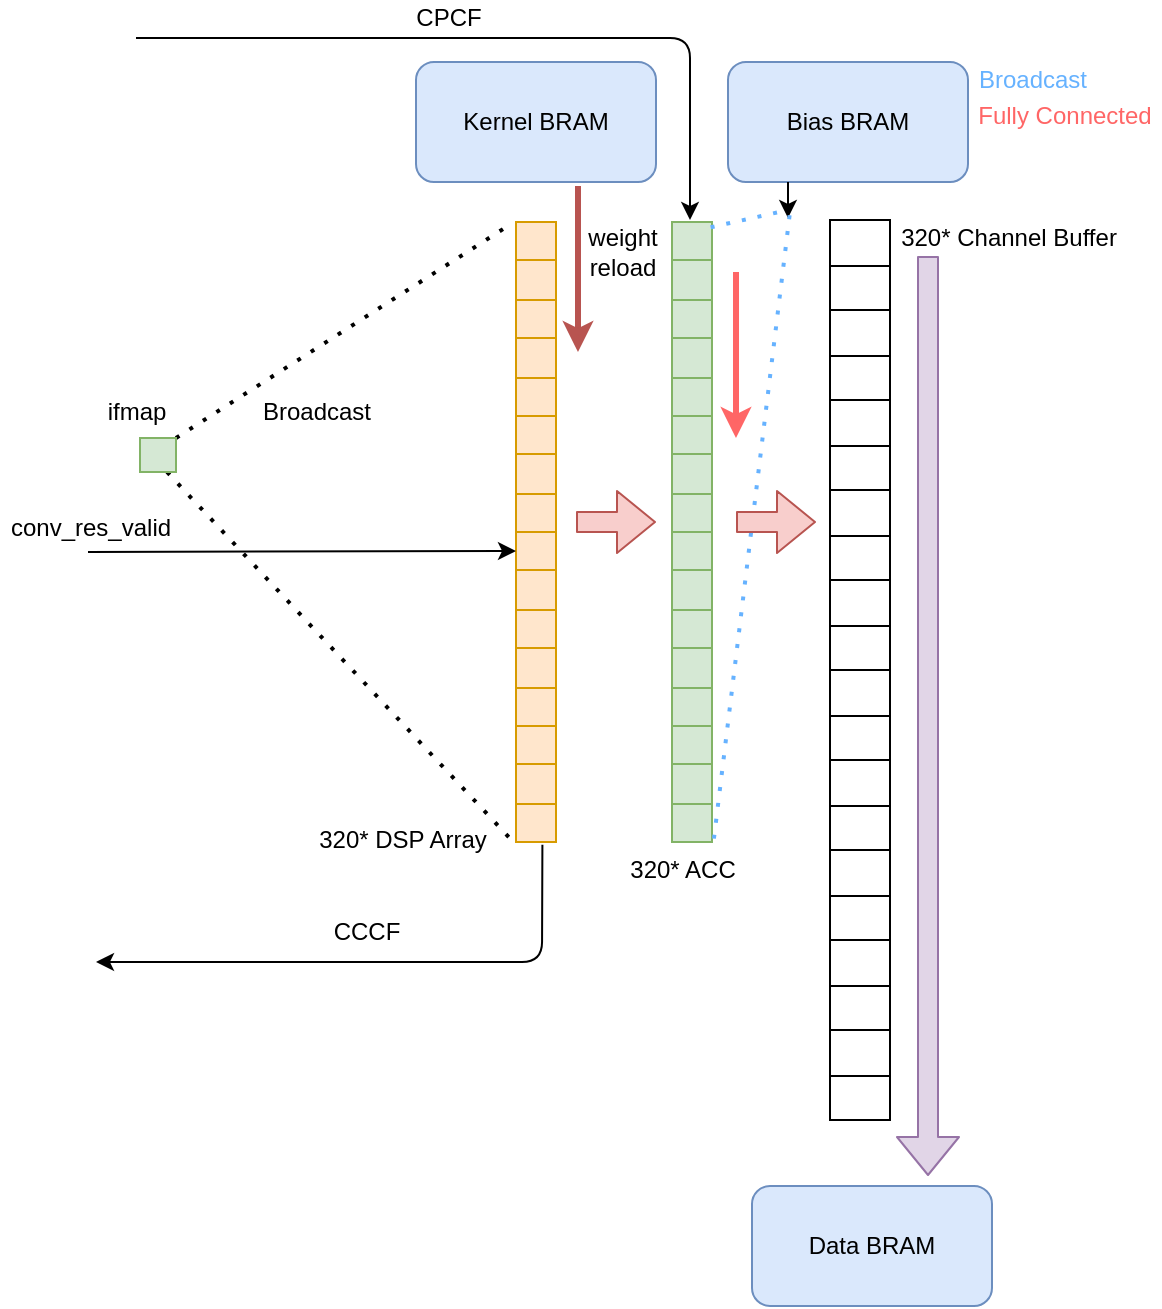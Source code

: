 <mxfile version="14.6.13" type="device"><diagram id="DuSStut-PDxdfxoPcLaF" name="Page-1"><mxGraphModel dx="1038" dy="669" grid="0" gridSize="10" guides="1" tooltips="1" connect="1" arrows="1" fold="1" page="1" pageScale="1" pageWidth="827" pageHeight="1169" math="0" shadow="0"><root><mxCell id="0"/><mxCell id="1" parent="0"/><mxCell id="RfHSBdHYjquj_e58Bvcf-1" value="" style="shape=table;html=1;whiteSpace=wrap;startSize=0;container=1;collapsible=0;childLayout=tableLayout;fillColor=#ffe6cc;strokeColor=#d79b00;" parent="1" vertex="1"><mxGeometry x="310" y="240" width="20" height="310" as="geometry"/></mxCell><mxCell id="RfHSBdHYjquj_e58Bvcf-2" value="" style="shape=partialRectangle;html=1;whiteSpace=wrap;collapsible=0;dropTarget=0;pointerEvents=0;fillColor=none;top=0;left=0;bottom=0;right=0;points=[[0,0.5],[1,0.5]];portConstraint=eastwest;" parent="RfHSBdHYjquj_e58Bvcf-1" vertex="1"><mxGeometry width="20" height="19" as="geometry"/></mxCell><mxCell id="RfHSBdHYjquj_e58Bvcf-3" value="" style="shape=partialRectangle;html=1;whiteSpace=wrap;connectable=0;overflow=hidden;fillColor=none;top=0;left=0;bottom=0;right=0;" parent="RfHSBdHYjquj_e58Bvcf-2" vertex="1"><mxGeometry width="20" height="19" as="geometry"/></mxCell><mxCell id="RfHSBdHYjquj_e58Bvcf-4" value="" style="shape=partialRectangle;html=1;whiteSpace=wrap;collapsible=0;dropTarget=0;pointerEvents=0;fillColor=none;top=0;left=0;bottom=0;right=0;points=[[0,0.5],[1,0.5]];portConstraint=eastwest;" parent="RfHSBdHYjquj_e58Bvcf-1" vertex="1"><mxGeometry y="19" width="20" height="20" as="geometry"/></mxCell><mxCell id="RfHSBdHYjquj_e58Bvcf-5" value="" style="shape=partialRectangle;html=1;whiteSpace=wrap;connectable=0;overflow=hidden;fillColor=none;top=0;left=0;bottom=0;right=0;" parent="RfHSBdHYjquj_e58Bvcf-4" vertex="1"><mxGeometry width="20" height="20" as="geometry"/></mxCell><mxCell id="RfHSBdHYjquj_e58Bvcf-6" value="" style="shape=partialRectangle;html=1;whiteSpace=wrap;collapsible=0;dropTarget=0;pointerEvents=0;fillColor=none;top=0;left=0;bottom=0;right=0;points=[[0,0.5],[1,0.5]];portConstraint=eastwest;" parent="RfHSBdHYjquj_e58Bvcf-1" vertex="1"><mxGeometry y="39" width="20" height="19" as="geometry"/></mxCell><mxCell id="RfHSBdHYjquj_e58Bvcf-7" value="" style="shape=partialRectangle;html=1;whiteSpace=wrap;connectable=0;overflow=hidden;fillColor=none;top=0;left=0;bottom=0;right=0;" parent="RfHSBdHYjquj_e58Bvcf-6" vertex="1"><mxGeometry width="20" height="19" as="geometry"/></mxCell><mxCell id="RfHSBdHYjquj_e58Bvcf-8" value="" style="shape=partialRectangle;html=1;whiteSpace=wrap;collapsible=0;dropTarget=0;pointerEvents=0;fillColor=none;top=0;left=0;bottom=0;right=0;points=[[0,0.5],[1,0.5]];portConstraint=eastwest;" parent="RfHSBdHYjquj_e58Bvcf-1" vertex="1"><mxGeometry y="58" width="20" height="20" as="geometry"/></mxCell><mxCell id="RfHSBdHYjquj_e58Bvcf-9" value="" style="shape=partialRectangle;html=1;whiteSpace=wrap;connectable=0;overflow=hidden;fillColor=none;top=0;left=0;bottom=0;right=0;" parent="RfHSBdHYjquj_e58Bvcf-8" vertex="1"><mxGeometry width="20" height="20" as="geometry"/></mxCell><mxCell id="RfHSBdHYjquj_e58Bvcf-10" value="" style="shape=partialRectangle;html=1;whiteSpace=wrap;collapsible=0;dropTarget=0;pointerEvents=0;fillColor=none;top=0;left=0;bottom=0;right=0;points=[[0,0.5],[1,0.5]];portConstraint=eastwest;" parent="RfHSBdHYjquj_e58Bvcf-1" vertex="1"><mxGeometry y="78" width="20" height="19" as="geometry"/></mxCell><mxCell id="RfHSBdHYjquj_e58Bvcf-11" value="" style="shape=partialRectangle;html=1;whiteSpace=wrap;connectable=0;overflow=hidden;fillColor=none;top=0;left=0;bottom=0;right=0;" parent="RfHSBdHYjquj_e58Bvcf-10" vertex="1"><mxGeometry width="20" height="19" as="geometry"/></mxCell><mxCell id="RfHSBdHYjquj_e58Bvcf-12" value="" style="shape=partialRectangle;html=1;whiteSpace=wrap;collapsible=0;dropTarget=0;pointerEvents=0;fillColor=none;top=0;left=0;bottom=0;right=0;points=[[0,0.5],[1,0.5]];portConstraint=eastwest;" parent="RfHSBdHYjquj_e58Bvcf-1" vertex="1"><mxGeometry y="97" width="20" height="19" as="geometry"/></mxCell><mxCell id="RfHSBdHYjquj_e58Bvcf-13" value="" style="shape=partialRectangle;html=1;whiteSpace=wrap;connectable=0;overflow=hidden;fillColor=none;top=0;left=0;bottom=0;right=0;" parent="RfHSBdHYjquj_e58Bvcf-12" vertex="1"><mxGeometry width="20" height="19" as="geometry"/></mxCell><mxCell id="RfHSBdHYjquj_e58Bvcf-14" value="" style="shape=partialRectangle;html=1;whiteSpace=wrap;collapsible=0;dropTarget=0;pointerEvents=0;fillColor=none;top=0;left=0;bottom=0;right=0;points=[[0,0.5],[1,0.5]];portConstraint=eastwest;" parent="RfHSBdHYjquj_e58Bvcf-1" vertex="1"><mxGeometry y="116" width="20" height="20" as="geometry"/></mxCell><mxCell id="RfHSBdHYjquj_e58Bvcf-15" value="" style="shape=partialRectangle;html=1;whiteSpace=wrap;connectable=0;overflow=hidden;fillColor=none;top=0;left=0;bottom=0;right=0;" parent="RfHSBdHYjquj_e58Bvcf-14" vertex="1"><mxGeometry width="20" height="20" as="geometry"/></mxCell><mxCell id="RfHSBdHYjquj_e58Bvcf-16" value="" style="shape=partialRectangle;html=1;whiteSpace=wrap;collapsible=0;dropTarget=0;pointerEvents=0;fillColor=none;top=0;left=0;bottom=0;right=0;points=[[0,0.5],[1,0.5]];portConstraint=eastwest;" parent="RfHSBdHYjquj_e58Bvcf-1" vertex="1"><mxGeometry y="136" width="20" height="19" as="geometry"/></mxCell><mxCell id="RfHSBdHYjquj_e58Bvcf-17" value="" style="shape=partialRectangle;html=1;whiteSpace=wrap;connectable=0;overflow=hidden;fillColor=none;top=0;left=0;bottom=0;right=0;" parent="RfHSBdHYjquj_e58Bvcf-16" vertex="1"><mxGeometry width="20" height="19" as="geometry"/></mxCell><mxCell id="RfHSBdHYjquj_e58Bvcf-18" value="" style="shape=partialRectangle;html=1;whiteSpace=wrap;collapsible=0;dropTarget=0;pointerEvents=0;fillColor=none;top=0;left=0;bottom=0;right=0;points=[[0,0.5],[1,0.5]];portConstraint=eastwest;" parent="RfHSBdHYjquj_e58Bvcf-1" vertex="1"><mxGeometry y="155" width="20" height="19" as="geometry"/></mxCell><mxCell id="RfHSBdHYjquj_e58Bvcf-19" value="" style="shape=partialRectangle;html=1;whiteSpace=wrap;connectable=0;overflow=hidden;fillColor=none;top=0;left=0;bottom=0;right=0;" parent="RfHSBdHYjquj_e58Bvcf-18" vertex="1"><mxGeometry width="20" height="19" as="geometry"/></mxCell><mxCell id="RfHSBdHYjquj_e58Bvcf-20" value="" style="shape=partialRectangle;html=1;whiteSpace=wrap;collapsible=0;dropTarget=0;pointerEvents=0;fillColor=none;top=0;left=0;bottom=0;right=0;points=[[0,0.5],[1,0.5]];portConstraint=eastwest;" parent="RfHSBdHYjquj_e58Bvcf-1" vertex="1"><mxGeometry y="174" width="20" height="20" as="geometry"/></mxCell><mxCell id="RfHSBdHYjquj_e58Bvcf-21" value="" style="shape=partialRectangle;html=1;whiteSpace=wrap;connectable=0;overflow=hidden;fillColor=none;top=0;left=0;bottom=0;right=0;" parent="RfHSBdHYjquj_e58Bvcf-20" vertex="1"><mxGeometry width="20" height="20" as="geometry"/></mxCell><mxCell id="RfHSBdHYjquj_e58Bvcf-22" value="" style="shape=partialRectangle;html=1;whiteSpace=wrap;collapsible=0;dropTarget=0;pointerEvents=0;fillColor=none;top=0;left=0;bottom=0;right=0;points=[[0,0.5],[1,0.5]];portConstraint=eastwest;" parent="RfHSBdHYjquj_e58Bvcf-1" vertex="1"><mxGeometry y="194" width="20" height="19" as="geometry"/></mxCell><mxCell id="RfHSBdHYjquj_e58Bvcf-23" value="" style="shape=partialRectangle;html=1;whiteSpace=wrap;connectable=0;overflow=hidden;fillColor=none;top=0;left=0;bottom=0;right=0;" parent="RfHSBdHYjquj_e58Bvcf-22" vertex="1"><mxGeometry width="20" height="19" as="geometry"/></mxCell><mxCell id="RfHSBdHYjquj_e58Bvcf-24" value="" style="shape=partialRectangle;html=1;whiteSpace=wrap;collapsible=0;dropTarget=0;pointerEvents=0;fillColor=none;top=0;left=0;bottom=0;right=0;points=[[0,0.5],[1,0.5]];portConstraint=eastwest;" parent="RfHSBdHYjquj_e58Bvcf-1" vertex="1"><mxGeometry y="213" width="20" height="20" as="geometry"/></mxCell><mxCell id="RfHSBdHYjquj_e58Bvcf-25" value="" style="shape=partialRectangle;html=1;whiteSpace=wrap;connectable=0;overflow=hidden;fillColor=none;top=0;left=0;bottom=0;right=0;" parent="RfHSBdHYjquj_e58Bvcf-24" vertex="1"><mxGeometry width="20" height="20" as="geometry"/></mxCell><mxCell id="RfHSBdHYjquj_e58Bvcf-26" value="" style="shape=partialRectangle;html=1;whiteSpace=wrap;collapsible=0;dropTarget=0;pointerEvents=0;fillColor=none;top=0;left=0;bottom=0;right=0;points=[[0,0.5],[1,0.5]];portConstraint=eastwest;" parent="RfHSBdHYjquj_e58Bvcf-1" vertex="1"><mxGeometry y="233" width="20" height="19" as="geometry"/></mxCell><mxCell id="RfHSBdHYjquj_e58Bvcf-27" value="" style="shape=partialRectangle;html=1;whiteSpace=wrap;connectable=0;overflow=hidden;fillColor=none;top=0;left=0;bottom=0;right=0;" parent="RfHSBdHYjquj_e58Bvcf-26" vertex="1"><mxGeometry width="20" height="19" as="geometry"/></mxCell><mxCell id="RfHSBdHYjquj_e58Bvcf-28" value="" style="shape=partialRectangle;html=1;whiteSpace=wrap;collapsible=0;dropTarget=0;pointerEvents=0;fillColor=none;top=0;left=0;bottom=0;right=0;points=[[0,0.5],[1,0.5]];portConstraint=eastwest;" parent="RfHSBdHYjquj_e58Bvcf-1" vertex="1"><mxGeometry y="252" width="20" height="19" as="geometry"/></mxCell><mxCell id="RfHSBdHYjquj_e58Bvcf-29" value="" style="shape=partialRectangle;html=1;whiteSpace=wrap;connectable=0;overflow=hidden;fillColor=none;top=0;left=0;bottom=0;right=0;" parent="RfHSBdHYjquj_e58Bvcf-28" vertex="1"><mxGeometry width="20" height="19" as="geometry"/></mxCell><mxCell id="RfHSBdHYjquj_e58Bvcf-30" value="" style="shape=partialRectangle;html=1;whiteSpace=wrap;collapsible=0;dropTarget=0;pointerEvents=0;fillColor=none;top=0;left=0;bottom=0;right=0;points=[[0,0.5],[1,0.5]];portConstraint=eastwest;" parent="RfHSBdHYjquj_e58Bvcf-1" vertex="1"><mxGeometry y="271" width="20" height="20" as="geometry"/></mxCell><mxCell id="RfHSBdHYjquj_e58Bvcf-31" value="" style="shape=partialRectangle;html=1;whiteSpace=wrap;connectable=0;overflow=hidden;fillColor=none;top=0;left=0;bottom=0;right=0;" parent="RfHSBdHYjquj_e58Bvcf-30" vertex="1"><mxGeometry width="20" height="20" as="geometry"/></mxCell><mxCell id="RfHSBdHYjquj_e58Bvcf-32" value="" style="shape=partialRectangle;html=1;whiteSpace=wrap;collapsible=0;dropTarget=0;pointerEvents=0;fillColor=none;top=0;left=0;bottom=0;right=0;points=[[0,0.5],[1,0.5]];portConstraint=eastwest;" parent="RfHSBdHYjquj_e58Bvcf-1" vertex="1"><mxGeometry y="291" width="20" height="19" as="geometry"/></mxCell><mxCell id="RfHSBdHYjquj_e58Bvcf-33" value="" style="shape=partialRectangle;html=1;whiteSpace=wrap;connectable=0;overflow=hidden;fillColor=none;top=0;left=0;bottom=0;right=0;" parent="RfHSBdHYjquj_e58Bvcf-32" vertex="1"><mxGeometry width="20" height="19" as="geometry"/></mxCell><mxCell id="RfHSBdHYjquj_e58Bvcf-34" value="" style="shape=table;html=1;whiteSpace=wrap;startSize=0;container=1;collapsible=0;childLayout=tableLayout;" parent="1" vertex="1"><mxGeometry x="467" y="239" width="30" height="450" as="geometry"/></mxCell><mxCell id="RfHSBdHYjquj_e58Bvcf-35" value="" style="shape=partialRectangle;html=1;whiteSpace=wrap;collapsible=0;dropTarget=0;pointerEvents=0;fillColor=none;top=0;left=0;bottom=0;right=0;points=[[0,0.5],[1,0.5]];portConstraint=eastwest;" parent="RfHSBdHYjquj_e58Bvcf-34" vertex="1"><mxGeometry width="30" height="23" as="geometry"/></mxCell><mxCell id="RfHSBdHYjquj_e58Bvcf-36" value="" style="shape=partialRectangle;html=1;whiteSpace=wrap;connectable=0;overflow=hidden;fillColor=none;top=0;left=0;bottom=0;right=0;" parent="RfHSBdHYjquj_e58Bvcf-35" vertex="1"><mxGeometry width="30" height="23" as="geometry"/></mxCell><mxCell id="RfHSBdHYjquj_e58Bvcf-37" value="" style="shape=partialRectangle;html=1;whiteSpace=wrap;collapsible=0;dropTarget=0;pointerEvents=0;fillColor=none;top=0;left=0;bottom=0;right=0;points=[[0,0.5],[1,0.5]];portConstraint=eastwest;" parent="RfHSBdHYjquj_e58Bvcf-34" vertex="1"><mxGeometry y="23" width="30" height="22" as="geometry"/></mxCell><mxCell id="RfHSBdHYjquj_e58Bvcf-38" value="" style="shape=partialRectangle;html=1;whiteSpace=wrap;connectable=0;overflow=hidden;fillColor=none;top=0;left=0;bottom=0;right=0;" parent="RfHSBdHYjquj_e58Bvcf-37" vertex="1"><mxGeometry width="30" height="22" as="geometry"/></mxCell><mxCell id="RfHSBdHYjquj_e58Bvcf-39" value="" style="shape=partialRectangle;html=1;whiteSpace=wrap;collapsible=0;dropTarget=0;pointerEvents=0;fillColor=none;top=0;left=0;bottom=0;right=0;points=[[0,0.5],[1,0.5]];portConstraint=eastwest;" parent="RfHSBdHYjquj_e58Bvcf-34" vertex="1"><mxGeometry y="45" width="30" height="23" as="geometry"/></mxCell><mxCell id="RfHSBdHYjquj_e58Bvcf-40" value="" style="shape=partialRectangle;html=1;whiteSpace=wrap;connectable=0;overflow=hidden;fillColor=none;top=0;left=0;bottom=0;right=0;" parent="RfHSBdHYjquj_e58Bvcf-39" vertex="1"><mxGeometry width="30" height="23" as="geometry"/></mxCell><mxCell id="RfHSBdHYjquj_e58Bvcf-41" value="" style="shape=partialRectangle;html=1;whiteSpace=wrap;collapsible=0;dropTarget=0;pointerEvents=0;fillColor=none;top=0;left=0;bottom=0;right=0;points=[[0,0.5],[1,0.5]];portConstraint=eastwest;" parent="RfHSBdHYjquj_e58Bvcf-34" vertex="1"><mxGeometry y="68" width="30" height="22" as="geometry"/></mxCell><mxCell id="RfHSBdHYjquj_e58Bvcf-42" value="" style="shape=partialRectangle;html=1;whiteSpace=wrap;connectable=0;overflow=hidden;fillColor=none;top=0;left=0;bottom=0;right=0;" parent="RfHSBdHYjquj_e58Bvcf-41" vertex="1"><mxGeometry width="30" height="22" as="geometry"/></mxCell><mxCell id="RfHSBdHYjquj_e58Bvcf-43" value="" style="shape=partialRectangle;html=1;whiteSpace=wrap;collapsible=0;dropTarget=0;pointerEvents=0;fillColor=none;top=0;left=0;bottom=0;right=0;points=[[0,0.5],[1,0.5]];portConstraint=eastwest;" parent="RfHSBdHYjquj_e58Bvcf-34" vertex="1"><mxGeometry y="90" width="30" height="23" as="geometry"/></mxCell><mxCell id="RfHSBdHYjquj_e58Bvcf-44" value="" style="shape=partialRectangle;html=1;whiteSpace=wrap;connectable=0;overflow=hidden;fillColor=none;top=0;left=0;bottom=0;right=0;" parent="RfHSBdHYjquj_e58Bvcf-43" vertex="1"><mxGeometry width="30" height="23" as="geometry"/></mxCell><mxCell id="RfHSBdHYjquj_e58Bvcf-45" value="" style="shape=partialRectangle;html=1;whiteSpace=wrap;collapsible=0;dropTarget=0;pointerEvents=0;fillColor=none;top=0;left=0;bottom=0;right=0;points=[[0,0.5],[1,0.5]];portConstraint=eastwest;" parent="RfHSBdHYjquj_e58Bvcf-34" vertex="1"><mxGeometry y="113" width="30" height="22" as="geometry"/></mxCell><mxCell id="RfHSBdHYjquj_e58Bvcf-46" value="" style="shape=partialRectangle;html=1;whiteSpace=wrap;connectable=0;overflow=hidden;fillColor=none;top=0;left=0;bottom=0;right=0;" parent="RfHSBdHYjquj_e58Bvcf-45" vertex="1"><mxGeometry width="30" height="22" as="geometry"/></mxCell><mxCell id="RfHSBdHYjquj_e58Bvcf-47" value="" style="shape=partialRectangle;html=1;whiteSpace=wrap;collapsible=0;dropTarget=0;pointerEvents=0;fillColor=none;top=0;left=0;bottom=0;right=0;points=[[0,0.5],[1,0.5]];portConstraint=eastwest;" parent="RfHSBdHYjquj_e58Bvcf-34" vertex="1"><mxGeometry y="135" width="30" height="23" as="geometry"/></mxCell><mxCell id="RfHSBdHYjquj_e58Bvcf-48" value="" style="shape=partialRectangle;html=1;whiteSpace=wrap;connectable=0;overflow=hidden;fillColor=none;top=0;left=0;bottom=0;right=0;" parent="RfHSBdHYjquj_e58Bvcf-47" vertex="1"><mxGeometry width="30" height="23" as="geometry"/></mxCell><mxCell id="RfHSBdHYjquj_e58Bvcf-49" value="" style="shape=partialRectangle;html=1;whiteSpace=wrap;collapsible=0;dropTarget=0;pointerEvents=0;fillColor=none;top=0;left=0;bottom=0;right=0;points=[[0,0.5],[1,0.5]];portConstraint=eastwest;" parent="RfHSBdHYjquj_e58Bvcf-34" vertex="1"><mxGeometry y="158" width="30" height="22" as="geometry"/></mxCell><mxCell id="RfHSBdHYjquj_e58Bvcf-50" value="" style="shape=partialRectangle;html=1;whiteSpace=wrap;connectable=0;overflow=hidden;fillColor=none;top=0;left=0;bottom=0;right=0;" parent="RfHSBdHYjquj_e58Bvcf-49" vertex="1"><mxGeometry width="30" height="22" as="geometry"/></mxCell><mxCell id="RfHSBdHYjquj_e58Bvcf-51" value="" style="shape=partialRectangle;html=1;whiteSpace=wrap;collapsible=0;dropTarget=0;pointerEvents=0;fillColor=none;top=0;left=0;bottom=0;right=0;points=[[0,0.5],[1,0.5]];portConstraint=eastwest;" parent="RfHSBdHYjquj_e58Bvcf-34" vertex="1"><mxGeometry y="180" width="30" height="23" as="geometry"/></mxCell><mxCell id="RfHSBdHYjquj_e58Bvcf-52" value="" style="shape=partialRectangle;html=1;whiteSpace=wrap;connectable=0;overflow=hidden;fillColor=none;top=0;left=0;bottom=0;right=0;" parent="RfHSBdHYjquj_e58Bvcf-51" vertex="1"><mxGeometry width="30" height="23" as="geometry"/></mxCell><mxCell id="RfHSBdHYjquj_e58Bvcf-53" value="" style="shape=partialRectangle;html=1;whiteSpace=wrap;collapsible=0;dropTarget=0;pointerEvents=0;fillColor=none;top=0;left=0;bottom=0;right=0;points=[[0,0.5],[1,0.5]];portConstraint=eastwest;" parent="RfHSBdHYjquj_e58Bvcf-34" vertex="1"><mxGeometry y="203" width="30" height="22" as="geometry"/></mxCell><mxCell id="RfHSBdHYjquj_e58Bvcf-54" value="" style="shape=partialRectangle;html=1;whiteSpace=wrap;connectable=0;overflow=hidden;fillColor=none;top=0;left=0;bottom=0;right=0;" parent="RfHSBdHYjquj_e58Bvcf-53" vertex="1"><mxGeometry width="30" height="22" as="geometry"/></mxCell><mxCell id="RfHSBdHYjquj_e58Bvcf-55" value="" style="shape=partialRectangle;html=1;whiteSpace=wrap;collapsible=0;dropTarget=0;pointerEvents=0;fillColor=none;top=0;left=0;bottom=0;right=0;points=[[0,0.5],[1,0.5]];portConstraint=eastwest;" parent="RfHSBdHYjquj_e58Bvcf-34" vertex="1"><mxGeometry y="225" width="30" height="23" as="geometry"/></mxCell><mxCell id="RfHSBdHYjquj_e58Bvcf-56" value="" style="shape=partialRectangle;html=1;whiteSpace=wrap;connectable=0;overflow=hidden;fillColor=none;top=0;left=0;bottom=0;right=0;" parent="RfHSBdHYjquj_e58Bvcf-55" vertex="1"><mxGeometry width="30" height="23" as="geometry"/></mxCell><mxCell id="RfHSBdHYjquj_e58Bvcf-57" value="" style="shape=partialRectangle;html=1;whiteSpace=wrap;collapsible=0;dropTarget=0;pointerEvents=0;fillColor=none;top=0;left=0;bottom=0;right=0;points=[[0,0.5],[1,0.5]];portConstraint=eastwest;" parent="RfHSBdHYjquj_e58Bvcf-34" vertex="1"><mxGeometry y="248" width="30" height="22" as="geometry"/></mxCell><mxCell id="RfHSBdHYjquj_e58Bvcf-58" value="" style="shape=partialRectangle;html=1;whiteSpace=wrap;connectable=0;overflow=hidden;fillColor=none;top=0;left=0;bottom=0;right=0;" parent="RfHSBdHYjquj_e58Bvcf-57" vertex="1"><mxGeometry width="30" height="22" as="geometry"/></mxCell><mxCell id="RfHSBdHYjquj_e58Bvcf-59" value="" style="shape=partialRectangle;html=1;whiteSpace=wrap;collapsible=0;dropTarget=0;pointerEvents=0;fillColor=none;top=0;left=0;bottom=0;right=0;points=[[0,0.5],[1,0.5]];portConstraint=eastwest;" parent="RfHSBdHYjquj_e58Bvcf-34" vertex="1"><mxGeometry y="270" width="30" height="23" as="geometry"/></mxCell><mxCell id="RfHSBdHYjquj_e58Bvcf-60" value="" style="shape=partialRectangle;html=1;whiteSpace=wrap;connectable=0;overflow=hidden;fillColor=none;top=0;left=0;bottom=0;right=0;" parent="RfHSBdHYjquj_e58Bvcf-59" vertex="1"><mxGeometry width="30" height="23" as="geometry"/></mxCell><mxCell id="RfHSBdHYjquj_e58Bvcf-61" value="" style="shape=partialRectangle;html=1;whiteSpace=wrap;collapsible=0;dropTarget=0;pointerEvents=0;fillColor=none;top=0;left=0;bottom=0;right=0;points=[[0,0.5],[1,0.5]];portConstraint=eastwest;" parent="RfHSBdHYjquj_e58Bvcf-34" vertex="1"><mxGeometry y="293" width="30" height="22" as="geometry"/></mxCell><mxCell id="RfHSBdHYjquj_e58Bvcf-62" value="" style="shape=partialRectangle;html=1;whiteSpace=wrap;connectable=0;overflow=hidden;fillColor=none;top=0;left=0;bottom=0;right=0;" parent="RfHSBdHYjquj_e58Bvcf-61" vertex="1"><mxGeometry width="30" height="22" as="geometry"/></mxCell><mxCell id="RfHSBdHYjquj_e58Bvcf-63" value="" style="shape=partialRectangle;html=1;whiteSpace=wrap;collapsible=0;dropTarget=0;pointerEvents=0;fillColor=none;top=0;left=0;bottom=0;right=0;points=[[0,0.5],[1,0.5]];portConstraint=eastwest;" parent="RfHSBdHYjquj_e58Bvcf-34" vertex="1"><mxGeometry y="315" width="30" height="23" as="geometry"/></mxCell><mxCell id="RfHSBdHYjquj_e58Bvcf-64" value="" style="shape=partialRectangle;html=1;whiteSpace=wrap;connectable=0;overflow=hidden;fillColor=none;top=0;left=0;bottom=0;right=0;" parent="RfHSBdHYjquj_e58Bvcf-63" vertex="1"><mxGeometry width="30" height="23" as="geometry"/></mxCell><mxCell id="RfHSBdHYjquj_e58Bvcf-65" value="" style="shape=partialRectangle;html=1;whiteSpace=wrap;collapsible=0;dropTarget=0;pointerEvents=0;fillColor=none;top=0;left=0;bottom=0;right=0;points=[[0,0.5],[1,0.5]];portConstraint=eastwest;" parent="RfHSBdHYjquj_e58Bvcf-34" vertex="1"><mxGeometry y="338" width="30" height="22" as="geometry"/></mxCell><mxCell id="RfHSBdHYjquj_e58Bvcf-66" value="" style="shape=partialRectangle;html=1;whiteSpace=wrap;connectable=0;overflow=hidden;fillColor=none;top=0;left=0;bottom=0;right=0;" parent="RfHSBdHYjquj_e58Bvcf-65" vertex="1"><mxGeometry width="30" height="22" as="geometry"/></mxCell><mxCell id="RfHSBdHYjquj_e58Bvcf-67" value="" style="shape=partialRectangle;html=1;whiteSpace=wrap;collapsible=0;dropTarget=0;pointerEvents=0;fillColor=none;top=0;left=0;bottom=0;right=0;points=[[0,0.5],[1,0.5]];portConstraint=eastwest;" parent="RfHSBdHYjquj_e58Bvcf-34" vertex="1"><mxGeometry y="360" width="30" height="23" as="geometry"/></mxCell><mxCell id="RfHSBdHYjquj_e58Bvcf-68" value="" style="shape=partialRectangle;html=1;whiteSpace=wrap;connectable=0;overflow=hidden;fillColor=none;top=0;left=0;bottom=0;right=0;" parent="RfHSBdHYjquj_e58Bvcf-67" vertex="1"><mxGeometry width="30" height="23" as="geometry"/></mxCell><mxCell id="RfHSBdHYjquj_e58Bvcf-69" value="" style="shape=partialRectangle;html=1;whiteSpace=wrap;collapsible=0;dropTarget=0;pointerEvents=0;fillColor=none;top=0;left=0;bottom=0;right=0;points=[[0,0.5],[1,0.5]];portConstraint=eastwest;" parent="RfHSBdHYjquj_e58Bvcf-34" vertex="1"><mxGeometry y="383" width="30" height="22" as="geometry"/></mxCell><mxCell id="RfHSBdHYjquj_e58Bvcf-70" value="" style="shape=partialRectangle;html=1;whiteSpace=wrap;connectable=0;overflow=hidden;fillColor=none;top=0;left=0;bottom=0;right=0;" parent="RfHSBdHYjquj_e58Bvcf-69" vertex="1"><mxGeometry width="30" height="22" as="geometry"/></mxCell><mxCell id="RfHSBdHYjquj_e58Bvcf-71" value="" style="shape=partialRectangle;html=1;whiteSpace=wrap;collapsible=0;dropTarget=0;pointerEvents=0;fillColor=none;top=0;left=0;bottom=0;right=0;points=[[0,0.5],[1,0.5]];portConstraint=eastwest;" parent="RfHSBdHYjquj_e58Bvcf-34" vertex="1"><mxGeometry y="405" width="30" height="23" as="geometry"/></mxCell><mxCell id="RfHSBdHYjquj_e58Bvcf-72" value="" style="shape=partialRectangle;html=1;whiteSpace=wrap;connectable=0;overflow=hidden;fillColor=none;top=0;left=0;bottom=0;right=0;" parent="RfHSBdHYjquj_e58Bvcf-71" vertex="1"><mxGeometry width="30" height="23" as="geometry"/></mxCell><mxCell id="RfHSBdHYjquj_e58Bvcf-73" value="" style="shape=partialRectangle;html=1;whiteSpace=wrap;collapsible=0;dropTarget=0;pointerEvents=0;fillColor=none;top=0;left=0;bottom=0;right=0;points=[[0,0.5],[1,0.5]];portConstraint=eastwest;" parent="RfHSBdHYjquj_e58Bvcf-34" vertex="1"><mxGeometry y="428" width="30" height="22" as="geometry"/></mxCell><mxCell id="RfHSBdHYjquj_e58Bvcf-74" value="" style="shape=partialRectangle;html=1;whiteSpace=wrap;connectable=0;overflow=hidden;fillColor=none;top=0;left=0;bottom=0;right=0;" parent="RfHSBdHYjquj_e58Bvcf-73" vertex="1"><mxGeometry width="30" height="22" as="geometry"/></mxCell><mxCell id="RfHSBdHYjquj_e58Bvcf-75" value="320* DSP Array" style="text;html=1;align=center;verticalAlign=middle;resizable=0;points=[];autosize=1;strokeColor=none;" parent="1" vertex="1"><mxGeometry x="203" y="539" width="100" height="20" as="geometry"/></mxCell><mxCell id="RfHSBdHYjquj_e58Bvcf-76" value="320* Channel Buffer" style="text;html=1;align=center;verticalAlign=middle;resizable=0;points=[];autosize=1;strokeColor=none;" parent="1" vertex="1"><mxGeometry x="497" y="239" width="118" height="18" as="geometry"/></mxCell><mxCell id="RfHSBdHYjquj_e58Bvcf-77" value="" style="shape=flexArrow;endArrow=classic;html=1;fillColor=#f8cecc;strokeColor=#b85450;" parent="1" edge="1"><mxGeometry width="50" height="50" relative="1" as="geometry"><mxPoint x="340" y="390" as="sourcePoint"/><mxPoint x="380" y="390" as="targetPoint"/></mxGeometry></mxCell><mxCell id="RfHSBdHYjquj_e58Bvcf-78" value="" style="endArrow=classic;html=1;exitX=0.66;exitY=1.074;exitDx=0;exitDy=0;exitPerimeter=0;" parent="1" source="RfHSBdHYjquj_e58Bvcf-32" edge="1"><mxGeometry width="50" height="50" relative="1" as="geometry"><mxPoint x="260" y="620" as="sourcePoint"/><mxPoint x="100" y="610" as="targetPoint"/><Array as="points"><mxPoint x="323" y="610"/></Array></mxGeometry></mxCell><mxCell id="RfHSBdHYjquj_e58Bvcf-79" value="CCCF" style="text;html=1;align=center;verticalAlign=middle;resizable=0;points=[];autosize=1;strokeColor=none;" parent="1" vertex="1"><mxGeometry x="213" y="586" width="44" height="18" as="geometry"/></mxCell><mxCell id="RfHSBdHYjquj_e58Bvcf-80" value="" style="shape=flexArrow;endArrow=classic;html=1;fillColor=#e1d5e7;strokeColor=#9673a6;" parent="1" edge="1"><mxGeometry width="50" height="50" relative="1" as="geometry"><mxPoint x="516" y="257" as="sourcePoint"/><mxPoint x="516" y="717" as="targetPoint"/></mxGeometry></mxCell><mxCell id="RfHSBdHYjquj_e58Bvcf-81" value="Data BRAM" style="rounded=1;whiteSpace=wrap;html=1;fillColor=#dae8fc;strokeColor=#6c8ebf;" parent="1" vertex="1"><mxGeometry x="428" y="722" width="120" height="60" as="geometry"/></mxCell><mxCell id="HuChOoyZN_yrbEHoIBC_-1" value="" style="endArrow=classic;html=1;entryX=0;entryY=0.5;entryDx=0;entryDy=0;" edge="1" parent="1" target="RfHSBdHYjquj_e58Bvcf-18"><mxGeometry width="50" height="50" relative="1" as="geometry"><mxPoint x="96" y="405" as="sourcePoint"/><mxPoint x="341" y="405" as="targetPoint"/></mxGeometry></mxCell><mxCell id="HuChOoyZN_yrbEHoIBC_-2" value="conv_res_valid" style="text;html=1;align=center;verticalAlign=middle;resizable=0;points=[];autosize=1;strokeColor=none;" vertex="1" parent="1"><mxGeometry x="52" y="384" width="90" height="18" as="geometry"/></mxCell><mxCell id="HuChOoyZN_yrbEHoIBC_-3" value="" style="endArrow=none;dashed=1;html=1;dashPattern=1 3;strokeWidth=2;entryX=-0.124;entryY=0.051;entryDx=0;entryDy=0;entryPerimeter=0;exitX=1;exitY=0;exitDx=0;exitDy=0;" edge="1" parent="1" source="HuChOoyZN_yrbEHoIBC_-5" target="RfHSBdHYjquj_e58Bvcf-2"><mxGeometry width="50" height="50" relative="1" as="geometry"><mxPoint x="132" y="348" as="sourcePoint"/><mxPoint x="248" y="329" as="targetPoint"/></mxGeometry></mxCell><mxCell id="HuChOoyZN_yrbEHoIBC_-4" value="" style="endArrow=none;dashed=1;html=1;dashPattern=1 3;strokeWidth=2;entryX=-0.069;entryY=0.996;entryDx=0;entryDy=0;entryPerimeter=0;exitX=0.75;exitY=1;exitDx=0;exitDy=0;" edge="1" parent="1" source="HuChOoyZN_yrbEHoIBC_-5" target="RfHSBdHYjquj_e58Bvcf-32"><mxGeometry width="50" height="50" relative="1" as="geometry"><mxPoint x="132" y="364" as="sourcePoint"/><mxPoint x="182" y="314" as="targetPoint"/></mxGeometry></mxCell><mxCell id="HuChOoyZN_yrbEHoIBC_-5" value="" style="rounded=0;whiteSpace=wrap;html=1;fillColor=#d5e8d4;strokeColor=#82b366;" vertex="1" parent="1"><mxGeometry x="122" y="348" width="18" height="17" as="geometry"/></mxCell><mxCell id="HuChOoyZN_yrbEHoIBC_-7" value="Broadcast" style="text;html=1;align=center;verticalAlign=middle;resizable=0;points=[];autosize=1;strokeColor=none;" vertex="1" parent="1"><mxGeometry x="178" y="326" width="64" height="18" as="geometry"/></mxCell><mxCell id="HuChOoyZN_yrbEHoIBC_-8" value="ifmap" style="text;html=1;align=center;verticalAlign=middle;resizable=0;points=[];autosize=1;strokeColor=none;" vertex="1" parent="1"><mxGeometry x="100" y="326" width="40" height="18" as="geometry"/></mxCell><mxCell id="HuChOoyZN_yrbEHoIBC_-9" value="" style="endArrow=classic;html=1;" edge="1" parent="1"><mxGeometry width="50" height="50" relative="1" as="geometry"><mxPoint x="120" y="148" as="sourcePoint"/><mxPoint x="397" y="239" as="targetPoint"/><Array as="points"><mxPoint x="397" y="148"/></Array></mxGeometry></mxCell><mxCell id="HuChOoyZN_yrbEHoIBC_-10" value="CPCF" style="text;html=1;align=center;verticalAlign=middle;resizable=0;points=[];autosize=1;strokeColor=none;" vertex="1" parent="1"><mxGeometry x="254" y="129" width="43" height="18" as="geometry"/></mxCell><mxCell id="HuChOoyZN_yrbEHoIBC_-13" value="" style="endArrow=classic;html=1;strokeWidth=3;fillColor=#f8cecc;strokeColor=#b85450;" edge="1" parent="1"><mxGeometry width="50" height="50" relative="1" as="geometry"><mxPoint x="341" y="222" as="sourcePoint"/><mxPoint x="341" y="305" as="targetPoint"/></mxGeometry></mxCell><mxCell id="HuChOoyZN_yrbEHoIBC_-14" value="weight&lt;br&gt;reload" style="text;html=1;align=center;verticalAlign=middle;resizable=0;points=[];autosize=1;strokeColor=none;" vertex="1" parent="1"><mxGeometry x="341" y="239" width="44" height="31" as="geometry"/></mxCell><mxCell id="HuChOoyZN_yrbEHoIBC_-15" value="" style="shape=table;html=1;whiteSpace=wrap;startSize=0;container=1;collapsible=0;childLayout=tableLayout;fillColor=#d5e8d4;strokeColor=#82b366;" vertex="1" parent="1"><mxGeometry x="388" y="240" width="20" height="310" as="geometry"/></mxCell><mxCell id="HuChOoyZN_yrbEHoIBC_-16" value="" style="shape=partialRectangle;html=1;whiteSpace=wrap;collapsible=0;dropTarget=0;pointerEvents=0;fillColor=none;top=0;left=0;bottom=0;right=0;points=[[0,0.5],[1,0.5]];portConstraint=eastwest;" vertex="1" parent="HuChOoyZN_yrbEHoIBC_-15"><mxGeometry width="20" height="19" as="geometry"/></mxCell><mxCell id="HuChOoyZN_yrbEHoIBC_-17" value="" style="shape=partialRectangle;html=1;whiteSpace=wrap;connectable=0;overflow=hidden;fillColor=none;top=0;left=0;bottom=0;right=0;" vertex="1" parent="HuChOoyZN_yrbEHoIBC_-16"><mxGeometry width="20" height="19" as="geometry"/></mxCell><mxCell id="HuChOoyZN_yrbEHoIBC_-18" value="" style="shape=partialRectangle;html=1;whiteSpace=wrap;collapsible=0;dropTarget=0;pointerEvents=0;fillColor=none;top=0;left=0;bottom=0;right=0;points=[[0,0.5],[1,0.5]];portConstraint=eastwest;" vertex="1" parent="HuChOoyZN_yrbEHoIBC_-15"><mxGeometry y="19" width="20" height="20" as="geometry"/></mxCell><mxCell id="HuChOoyZN_yrbEHoIBC_-19" value="" style="shape=partialRectangle;html=1;whiteSpace=wrap;connectable=0;overflow=hidden;fillColor=none;top=0;left=0;bottom=0;right=0;" vertex="1" parent="HuChOoyZN_yrbEHoIBC_-18"><mxGeometry width="20" height="20" as="geometry"/></mxCell><mxCell id="HuChOoyZN_yrbEHoIBC_-20" value="" style="shape=partialRectangle;html=1;whiteSpace=wrap;collapsible=0;dropTarget=0;pointerEvents=0;fillColor=none;top=0;left=0;bottom=0;right=0;points=[[0,0.5],[1,0.5]];portConstraint=eastwest;" vertex="1" parent="HuChOoyZN_yrbEHoIBC_-15"><mxGeometry y="39" width="20" height="19" as="geometry"/></mxCell><mxCell id="HuChOoyZN_yrbEHoIBC_-21" value="" style="shape=partialRectangle;html=1;whiteSpace=wrap;connectable=0;overflow=hidden;fillColor=none;top=0;left=0;bottom=0;right=0;" vertex="1" parent="HuChOoyZN_yrbEHoIBC_-20"><mxGeometry width="20" height="19" as="geometry"/></mxCell><mxCell id="HuChOoyZN_yrbEHoIBC_-22" value="" style="shape=partialRectangle;html=1;whiteSpace=wrap;collapsible=0;dropTarget=0;pointerEvents=0;fillColor=none;top=0;left=0;bottom=0;right=0;points=[[0,0.5],[1,0.5]];portConstraint=eastwest;" vertex="1" parent="HuChOoyZN_yrbEHoIBC_-15"><mxGeometry y="58" width="20" height="20" as="geometry"/></mxCell><mxCell id="HuChOoyZN_yrbEHoIBC_-23" value="" style="shape=partialRectangle;html=1;whiteSpace=wrap;connectable=0;overflow=hidden;fillColor=none;top=0;left=0;bottom=0;right=0;" vertex="1" parent="HuChOoyZN_yrbEHoIBC_-22"><mxGeometry width="20" height="20" as="geometry"/></mxCell><mxCell id="HuChOoyZN_yrbEHoIBC_-24" value="" style="shape=partialRectangle;html=1;whiteSpace=wrap;collapsible=0;dropTarget=0;pointerEvents=0;fillColor=none;top=0;left=0;bottom=0;right=0;points=[[0,0.5],[1,0.5]];portConstraint=eastwest;" vertex="1" parent="HuChOoyZN_yrbEHoIBC_-15"><mxGeometry y="78" width="20" height="19" as="geometry"/></mxCell><mxCell id="HuChOoyZN_yrbEHoIBC_-25" value="" style="shape=partialRectangle;html=1;whiteSpace=wrap;connectable=0;overflow=hidden;fillColor=none;top=0;left=0;bottom=0;right=0;" vertex="1" parent="HuChOoyZN_yrbEHoIBC_-24"><mxGeometry width="20" height="19" as="geometry"/></mxCell><mxCell id="HuChOoyZN_yrbEHoIBC_-26" value="" style="shape=partialRectangle;html=1;whiteSpace=wrap;collapsible=0;dropTarget=0;pointerEvents=0;fillColor=none;top=0;left=0;bottom=0;right=0;points=[[0,0.5],[1,0.5]];portConstraint=eastwest;" vertex="1" parent="HuChOoyZN_yrbEHoIBC_-15"><mxGeometry y="97" width="20" height="19" as="geometry"/></mxCell><mxCell id="HuChOoyZN_yrbEHoIBC_-27" value="" style="shape=partialRectangle;html=1;whiteSpace=wrap;connectable=0;overflow=hidden;fillColor=none;top=0;left=0;bottom=0;right=0;" vertex="1" parent="HuChOoyZN_yrbEHoIBC_-26"><mxGeometry width="20" height="19" as="geometry"/></mxCell><mxCell id="HuChOoyZN_yrbEHoIBC_-28" value="" style="shape=partialRectangle;html=1;whiteSpace=wrap;collapsible=0;dropTarget=0;pointerEvents=0;fillColor=none;top=0;left=0;bottom=0;right=0;points=[[0,0.5],[1,0.5]];portConstraint=eastwest;" vertex="1" parent="HuChOoyZN_yrbEHoIBC_-15"><mxGeometry y="116" width="20" height="20" as="geometry"/></mxCell><mxCell id="HuChOoyZN_yrbEHoIBC_-29" value="" style="shape=partialRectangle;html=1;whiteSpace=wrap;connectable=0;overflow=hidden;fillColor=none;top=0;left=0;bottom=0;right=0;" vertex="1" parent="HuChOoyZN_yrbEHoIBC_-28"><mxGeometry width="20" height="20" as="geometry"/></mxCell><mxCell id="HuChOoyZN_yrbEHoIBC_-30" value="" style="shape=partialRectangle;html=1;whiteSpace=wrap;collapsible=0;dropTarget=0;pointerEvents=0;fillColor=none;top=0;left=0;bottom=0;right=0;points=[[0,0.5],[1,0.5]];portConstraint=eastwest;" vertex="1" parent="HuChOoyZN_yrbEHoIBC_-15"><mxGeometry y="136" width="20" height="19" as="geometry"/></mxCell><mxCell id="HuChOoyZN_yrbEHoIBC_-31" value="" style="shape=partialRectangle;html=1;whiteSpace=wrap;connectable=0;overflow=hidden;fillColor=none;top=0;left=0;bottom=0;right=0;" vertex="1" parent="HuChOoyZN_yrbEHoIBC_-30"><mxGeometry width="20" height="19" as="geometry"/></mxCell><mxCell id="HuChOoyZN_yrbEHoIBC_-32" value="" style="shape=partialRectangle;html=1;whiteSpace=wrap;collapsible=0;dropTarget=0;pointerEvents=0;fillColor=none;top=0;left=0;bottom=0;right=0;points=[[0,0.5],[1,0.5]];portConstraint=eastwest;" vertex="1" parent="HuChOoyZN_yrbEHoIBC_-15"><mxGeometry y="155" width="20" height="19" as="geometry"/></mxCell><mxCell id="HuChOoyZN_yrbEHoIBC_-33" value="" style="shape=partialRectangle;html=1;whiteSpace=wrap;connectable=0;overflow=hidden;fillColor=none;top=0;left=0;bottom=0;right=0;" vertex="1" parent="HuChOoyZN_yrbEHoIBC_-32"><mxGeometry width="20" height="19" as="geometry"/></mxCell><mxCell id="HuChOoyZN_yrbEHoIBC_-34" value="" style="shape=partialRectangle;html=1;whiteSpace=wrap;collapsible=0;dropTarget=0;pointerEvents=0;fillColor=none;top=0;left=0;bottom=0;right=0;points=[[0,0.5],[1,0.5]];portConstraint=eastwest;" vertex="1" parent="HuChOoyZN_yrbEHoIBC_-15"><mxGeometry y="174" width="20" height="20" as="geometry"/></mxCell><mxCell id="HuChOoyZN_yrbEHoIBC_-35" value="" style="shape=partialRectangle;html=1;whiteSpace=wrap;connectable=0;overflow=hidden;fillColor=none;top=0;left=0;bottom=0;right=0;" vertex="1" parent="HuChOoyZN_yrbEHoIBC_-34"><mxGeometry width="20" height="20" as="geometry"/></mxCell><mxCell id="HuChOoyZN_yrbEHoIBC_-36" value="" style="shape=partialRectangle;html=1;whiteSpace=wrap;collapsible=0;dropTarget=0;pointerEvents=0;fillColor=none;top=0;left=0;bottom=0;right=0;points=[[0,0.5],[1,0.5]];portConstraint=eastwest;" vertex="1" parent="HuChOoyZN_yrbEHoIBC_-15"><mxGeometry y="194" width="20" height="19" as="geometry"/></mxCell><mxCell id="HuChOoyZN_yrbEHoIBC_-37" value="" style="shape=partialRectangle;html=1;whiteSpace=wrap;connectable=0;overflow=hidden;fillColor=none;top=0;left=0;bottom=0;right=0;" vertex="1" parent="HuChOoyZN_yrbEHoIBC_-36"><mxGeometry width="20" height="19" as="geometry"/></mxCell><mxCell id="HuChOoyZN_yrbEHoIBC_-38" value="" style="shape=partialRectangle;html=1;whiteSpace=wrap;collapsible=0;dropTarget=0;pointerEvents=0;fillColor=none;top=0;left=0;bottom=0;right=0;points=[[0,0.5],[1,0.5]];portConstraint=eastwest;" vertex="1" parent="HuChOoyZN_yrbEHoIBC_-15"><mxGeometry y="213" width="20" height="20" as="geometry"/></mxCell><mxCell id="HuChOoyZN_yrbEHoIBC_-39" value="" style="shape=partialRectangle;html=1;whiteSpace=wrap;connectable=0;overflow=hidden;fillColor=none;top=0;left=0;bottom=0;right=0;" vertex="1" parent="HuChOoyZN_yrbEHoIBC_-38"><mxGeometry width="20" height="20" as="geometry"/></mxCell><mxCell id="HuChOoyZN_yrbEHoIBC_-40" value="" style="shape=partialRectangle;html=1;whiteSpace=wrap;collapsible=0;dropTarget=0;pointerEvents=0;fillColor=none;top=0;left=0;bottom=0;right=0;points=[[0,0.5],[1,0.5]];portConstraint=eastwest;" vertex="1" parent="HuChOoyZN_yrbEHoIBC_-15"><mxGeometry y="233" width="20" height="19" as="geometry"/></mxCell><mxCell id="HuChOoyZN_yrbEHoIBC_-41" value="" style="shape=partialRectangle;html=1;whiteSpace=wrap;connectable=0;overflow=hidden;fillColor=none;top=0;left=0;bottom=0;right=0;" vertex="1" parent="HuChOoyZN_yrbEHoIBC_-40"><mxGeometry width="20" height="19" as="geometry"/></mxCell><mxCell id="HuChOoyZN_yrbEHoIBC_-42" value="" style="shape=partialRectangle;html=1;whiteSpace=wrap;collapsible=0;dropTarget=0;pointerEvents=0;fillColor=none;top=0;left=0;bottom=0;right=0;points=[[0,0.5],[1,0.5]];portConstraint=eastwest;" vertex="1" parent="HuChOoyZN_yrbEHoIBC_-15"><mxGeometry y="252" width="20" height="19" as="geometry"/></mxCell><mxCell id="HuChOoyZN_yrbEHoIBC_-43" value="" style="shape=partialRectangle;html=1;whiteSpace=wrap;connectable=0;overflow=hidden;fillColor=none;top=0;left=0;bottom=0;right=0;" vertex="1" parent="HuChOoyZN_yrbEHoIBC_-42"><mxGeometry width="20" height="19" as="geometry"/></mxCell><mxCell id="HuChOoyZN_yrbEHoIBC_-44" value="" style="shape=partialRectangle;html=1;whiteSpace=wrap;collapsible=0;dropTarget=0;pointerEvents=0;fillColor=none;top=0;left=0;bottom=0;right=0;points=[[0,0.5],[1,0.5]];portConstraint=eastwest;" vertex="1" parent="HuChOoyZN_yrbEHoIBC_-15"><mxGeometry y="271" width="20" height="20" as="geometry"/></mxCell><mxCell id="HuChOoyZN_yrbEHoIBC_-45" value="" style="shape=partialRectangle;html=1;whiteSpace=wrap;connectable=0;overflow=hidden;fillColor=none;top=0;left=0;bottom=0;right=0;" vertex="1" parent="HuChOoyZN_yrbEHoIBC_-44"><mxGeometry width="20" height="20" as="geometry"/></mxCell><mxCell id="HuChOoyZN_yrbEHoIBC_-46" value="" style="shape=partialRectangle;html=1;whiteSpace=wrap;collapsible=0;dropTarget=0;pointerEvents=0;fillColor=none;top=0;left=0;bottom=0;right=0;points=[[0,0.5],[1,0.5]];portConstraint=eastwest;" vertex="1" parent="HuChOoyZN_yrbEHoIBC_-15"><mxGeometry y="291" width="20" height="19" as="geometry"/></mxCell><mxCell id="HuChOoyZN_yrbEHoIBC_-47" value="" style="shape=partialRectangle;html=1;whiteSpace=wrap;connectable=0;overflow=hidden;fillColor=none;top=0;left=0;bottom=0;right=0;" vertex="1" parent="HuChOoyZN_yrbEHoIBC_-46"><mxGeometry width="20" height="19" as="geometry"/></mxCell><mxCell id="HuChOoyZN_yrbEHoIBC_-48" value="320* ACC" style="text;html=1;align=center;verticalAlign=middle;resizable=0;points=[];autosize=1;strokeColor=none;" vertex="1" parent="1"><mxGeometry x="361" y="555" width="63" height="18" as="geometry"/></mxCell><mxCell id="HuChOoyZN_yrbEHoIBC_-50" value="Kernel BRAM" style="rounded=1;whiteSpace=wrap;html=1;fillColor=#dae8fc;strokeColor=#6c8ebf;" vertex="1" parent="1"><mxGeometry x="260" y="160" width="120" height="60" as="geometry"/></mxCell><mxCell id="HuChOoyZN_yrbEHoIBC_-51" value="Bias BRAM" style="rounded=1;whiteSpace=wrap;html=1;fillColor=#dae8fc;strokeColor=#6c8ebf;" vertex="1" parent="1"><mxGeometry x="416" y="160" width="120" height="60" as="geometry"/></mxCell><mxCell id="HuChOoyZN_yrbEHoIBC_-53" value="" style="endArrow=classic;html=1;strokeWidth=1;exitX=0.25;exitY=1;exitDx=0;exitDy=0;" edge="1" parent="1" source="HuChOoyZN_yrbEHoIBC_-51"><mxGeometry width="50" height="50" relative="1" as="geometry"><mxPoint x="558" y="220" as="sourcePoint"/><mxPoint x="446" y="238" as="targetPoint"/></mxGeometry></mxCell><mxCell id="HuChOoyZN_yrbEHoIBC_-54" value="" style="endArrow=none;dashed=1;html=1;dashPattern=1 3;strokeWidth=2;exitX=0.966;exitY=0.14;exitDx=0;exitDy=0;exitPerimeter=0;fontColor=#66B2FF;strokeColor=#66B2FF;" edge="1" parent="1" source="HuChOoyZN_yrbEHoIBC_-16"><mxGeometry width="50" height="50" relative="1" as="geometry"><mxPoint x="414" y="293" as="sourcePoint"/><mxPoint x="446" y="234" as="targetPoint"/></mxGeometry></mxCell><mxCell id="HuChOoyZN_yrbEHoIBC_-55" value="" style="endArrow=none;dashed=1;html=1;dashPattern=1 3;strokeWidth=2;exitX=1.048;exitY=0.911;exitDx=0;exitDy=0;exitPerimeter=0;fontColor=#66B2FF;strokeColor=#66B2FF;" edge="1" parent="1" source="HuChOoyZN_yrbEHoIBC_-46"><mxGeometry width="50" height="50" relative="1" as="geometry"><mxPoint x="417.32" y="252.66" as="sourcePoint"/><mxPoint x="447" y="235" as="targetPoint"/></mxGeometry></mxCell><mxCell id="HuChOoyZN_yrbEHoIBC_-49" value="" style="shape=flexArrow;endArrow=classic;html=1;fillColor=#f8cecc;strokeColor=#b85450;" edge="1" parent="1"><mxGeometry width="50" height="50" relative="1" as="geometry"><mxPoint x="420.0" y="390.0" as="sourcePoint"/><mxPoint x="460.0" y="390.0" as="targetPoint"/><Array as="points"><mxPoint x="460" y="390"/></Array></mxGeometry></mxCell><mxCell id="HuChOoyZN_yrbEHoIBC_-56" value="Broadcast" style="text;html=1;align=center;verticalAlign=middle;resizable=0;points=[];autosize=1;strokeColor=none;fontColor=#66B2FF;" vertex="1" parent="1"><mxGeometry x="536" y="160" width="64" height="18" as="geometry"/></mxCell><mxCell id="HuChOoyZN_yrbEHoIBC_-59" value="Fully Connected" style="text;html=1;align=center;verticalAlign=middle;resizable=0;points=[];autosize=1;strokeColor=none;fontColor=#FF6666;" vertex="1" parent="1"><mxGeometry x="536" y="178" width="96" height="18" as="geometry"/></mxCell><mxCell id="HuChOoyZN_yrbEHoIBC_-62" value="" style="endArrow=classic;html=1;strokeWidth=3;fillColor=#f8cecc;strokeColor=#FF6666;" edge="1" parent="1"><mxGeometry width="50" height="50" relative="1" as="geometry"><mxPoint x="420" y="265" as="sourcePoint"/><mxPoint x="420" y="348" as="targetPoint"/></mxGeometry></mxCell></root></mxGraphModel></diagram></mxfile>